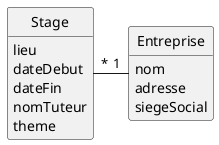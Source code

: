 @startuml
hide circle
hide empty methods
hide empty attributes

class Stage{
    lieu
    dateDebut
    dateFin
    nomTuteur
    theme
}

class Entreprise{
    nom
    adresse
    siegeSocial
}

Stage "*" - "1" Entreprise

@enduml
